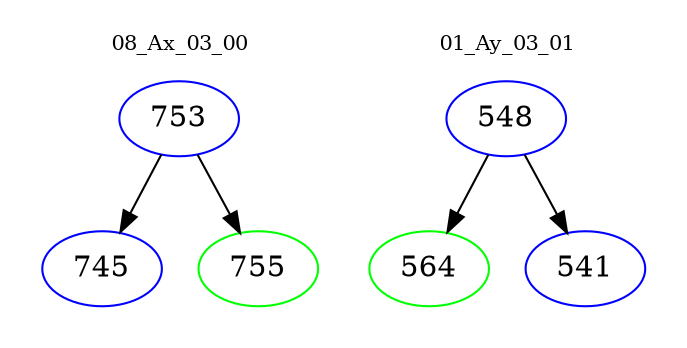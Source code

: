 digraph{
subgraph cluster_0 {
color = white
label = "08_Ax_03_00";
fontsize=10;
T0_753 [label="753", color="blue"]
T0_753 -> T0_745 [color="black"]
T0_745 [label="745", color="blue"]
T0_753 -> T0_755 [color="black"]
T0_755 [label="755", color="green"]
}
subgraph cluster_1 {
color = white
label = "01_Ay_03_01";
fontsize=10;
T1_548 [label="548", color="blue"]
T1_548 -> T1_564 [color="black"]
T1_564 [label="564", color="green"]
T1_548 -> T1_541 [color="black"]
T1_541 [label="541", color="blue"]
}
}
